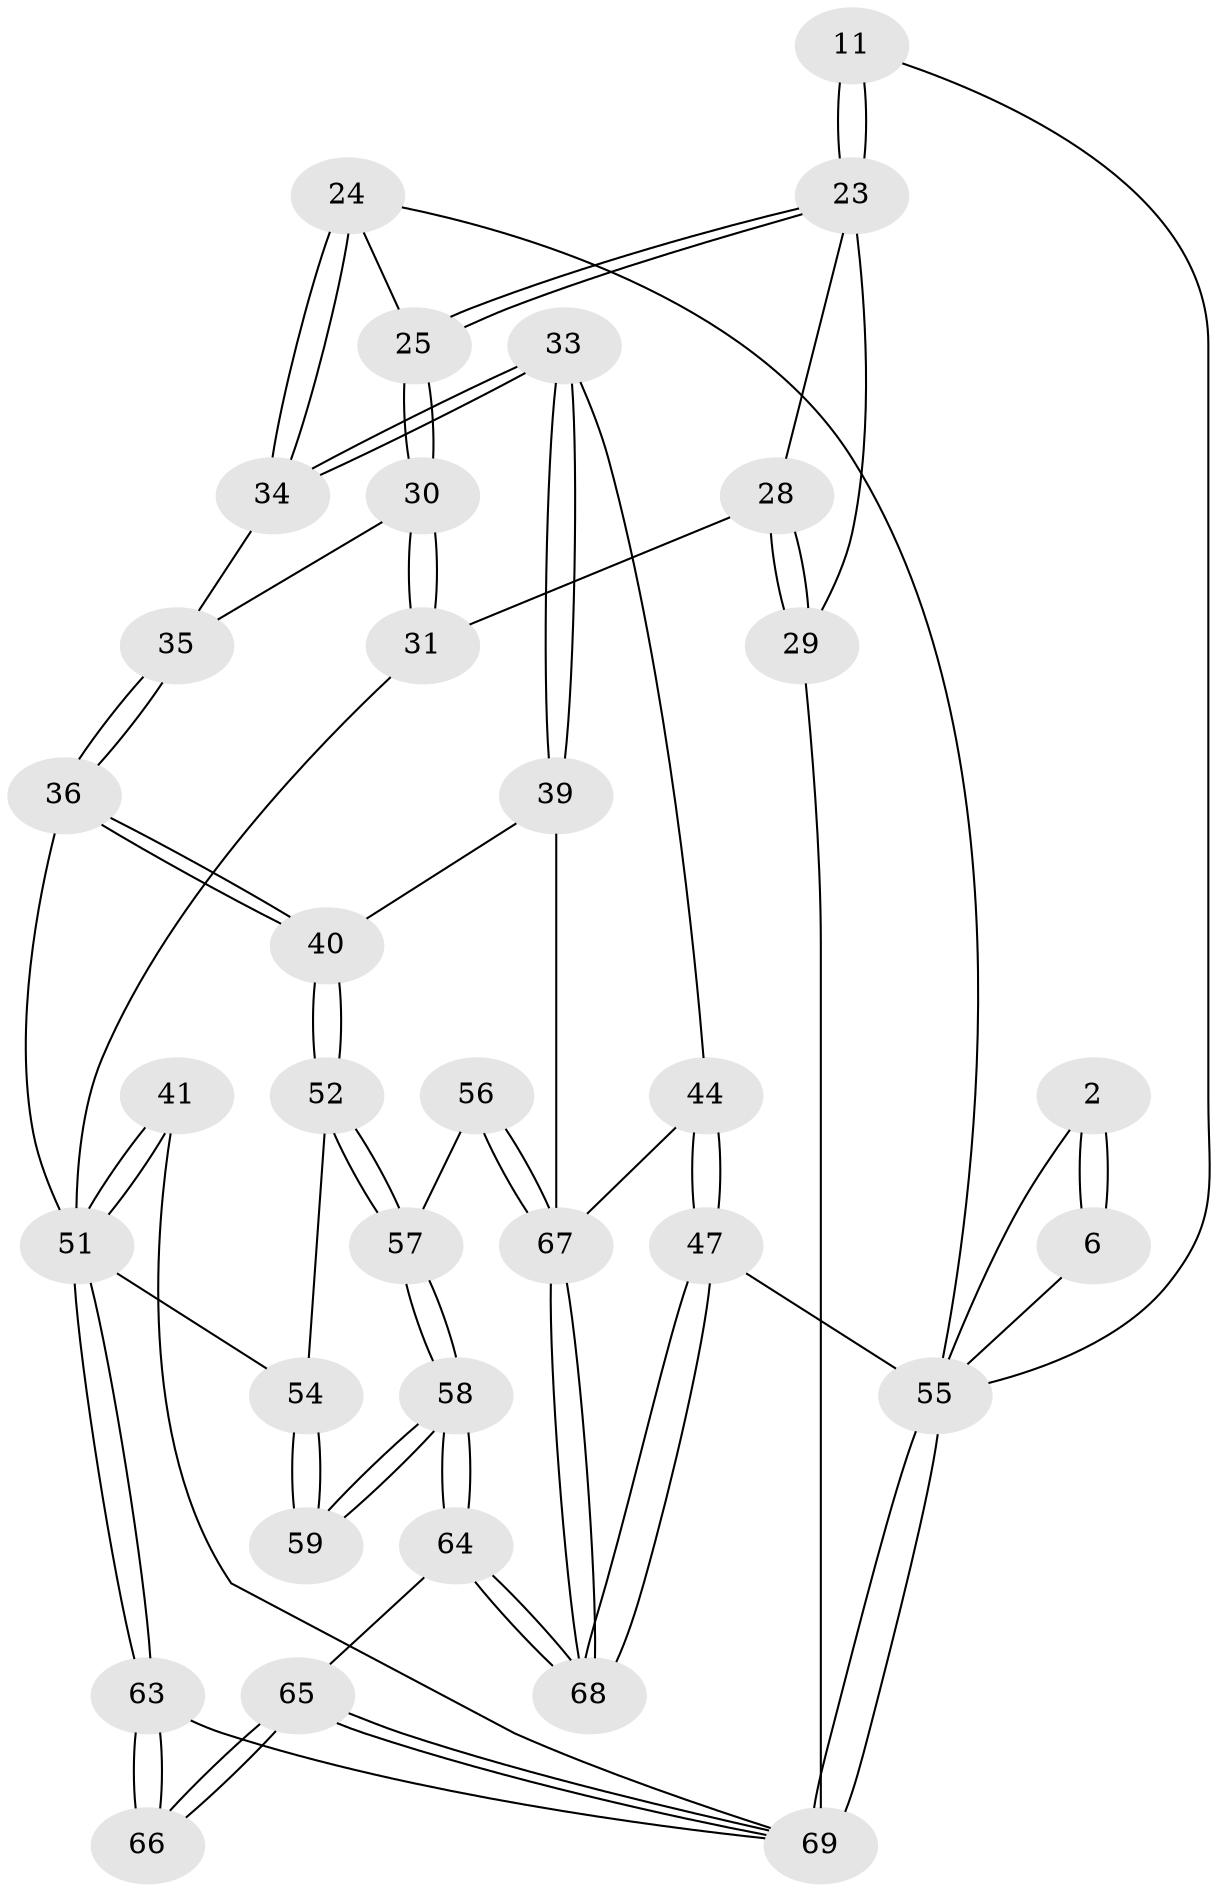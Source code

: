 // original degree distribution, {3: 0.043478260869565216, 6: 0.2028985507246377, 5: 0.5362318840579711, 4: 0.21739130434782608}
// Generated by graph-tools (version 1.1) at 2025/01/03/09/25 05:01:43]
// undirected, 34 vertices, 80 edges
graph export_dot {
graph [start="1"]
  node [color=gray90,style=filled];
  2 [pos="+0.9620444827285475+0.20087419548081195"];
  6 [pos="+0.9036150268558389+0.1212100457996081",super="+1"];
  11 [pos="+0.5754846853586147+0",super="+10"];
  23 [pos="+0.47938941503896837+0.30317915763939407",super="+21+17"];
  24 [pos="+0.7336894968050095+0.28764406856704355"];
  25 [pos="+0.5430932483150042+0.3725435199171524"];
  28 [pos="+0.2661427963740354+0.5063410969445895",super="+22+19"];
  29 [pos="+0.18286859540924014+0.5516791107372432",super="+26+20"];
  30 [pos="+0.5315856173489042+0.43710667155602867"];
  31 [pos="+0.3743425752798154+0.5311380753118397"];
  33 [pos="+0.8616817794562956+0.5265132730891187"];
  34 [pos="+0.8093383218075749+0.4891676234199115"];
  35 [pos="+0.6253327916355244+0.5346013831191702"];
  36 [pos="+0.5809804611682854+0.6655135225444949"];
  39 [pos="+0.8074124671503606+0.7216421127789181"];
  40 [pos="+0.750305654281539+0.7383428554153569"];
  41 [pos="+0.3758160747490662+0.7594375727293516"];
  44 [pos="+1+0.7952148149509972",super="+32"];
  47 [pos="+1+1",super="+4"];
  51 [pos="+0.4917574867481948+0.8211000838636812",super="+50+38"];
  52 [pos="+0.7082332280255389+0.8088100082299717"];
  54 [pos="+0.5244101077283931+0.8209127972365029",super="+53"];
  55 [pos="+0+1",super="+8+13"];
  56 [pos="+0.7622960947770373+0.9272383803028205"];
  57 [pos="+0.747064811809253+0.9174422586589208"];
  58 [pos="+0.648241141654928+0.9431886631290799"];
  59 [pos="+0.6481671712958902+0.9008841578676163"];
  63 [pos="+0.4620729499713009+0.9445572814065962",super="+60+61"];
  64 [pos="+0.5313050543043547+1"];
  65 [pos="+0.483482297024269+1"];
  66 [pos="+0.4542298301072956+1"];
  67 [pos="+0.8484112177311803+1",super="+45+46"];
  68 [pos="+0.8471776498679243+1"];
  69 [pos="+0.0831135684936041+1",super="+62+49+43+27"];
  2 -- 6 [weight=2];
  2 -- 6;
  2 -- 55;
  6 -- 55;
  11 -- 23 [weight=2];
  11 -- 23;
  11 -- 55 [weight=2];
  23 -- 25;
  23 -- 25;
  23 -- 28;
  23 -- 29;
  24 -- 25;
  24 -- 34;
  24 -- 34;
  24 -- 55;
  25 -- 30;
  25 -- 30;
  28 -- 29 [weight=3];
  28 -- 29;
  28 -- 31;
  29 -- 69 [weight=3];
  30 -- 31;
  30 -- 31;
  30 -- 35;
  31 -- 51;
  33 -- 34;
  33 -- 34;
  33 -- 39;
  33 -- 39;
  33 -- 44;
  34 -- 35;
  35 -- 36;
  35 -- 36;
  36 -- 40;
  36 -- 40;
  36 -- 51;
  39 -- 40;
  39 -- 67;
  40 -- 52;
  40 -- 52;
  41 -- 51 [weight=2];
  41 -- 51;
  41 -- 69;
  44 -- 47 [weight=2];
  44 -- 47;
  44 -- 67;
  47 -- 68;
  47 -- 68;
  47 -- 55 [weight=3];
  51 -- 63;
  51 -- 63;
  51 -- 54;
  52 -- 57;
  52 -- 57;
  52 -- 54;
  54 -- 59 [weight=2];
  54 -- 59;
  55 -- 69 [weight=3];
  55 -- 69;
  56 -- 57;
  56 -- 67 [weight=2];
  56 -- 67;
  57 -- 58;
  57 -- 58;
  58 -- 59;
  58 -- 59;
  58 -- 64;
  58 -- 64;
  63 -- 66 [weight=2];
  63 -- 66;
  63 -- 69 [weight=2];
  64 -- 65;
  64 -- 68;
  64 -- 68;
  65 -- 66;
  65 -- 66;
  65 -- 69;
  65 -- 69;
  67 -- 68;
  67 -- 68;
}
